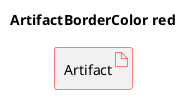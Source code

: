 @startuml
'!include ../../../plantuml-styles/plantuml-ae-skinparam-ex.iuml

skinparam ArtifactBorderColor red

title ArtifactBorderColor red

artifact Artifact


@enduml